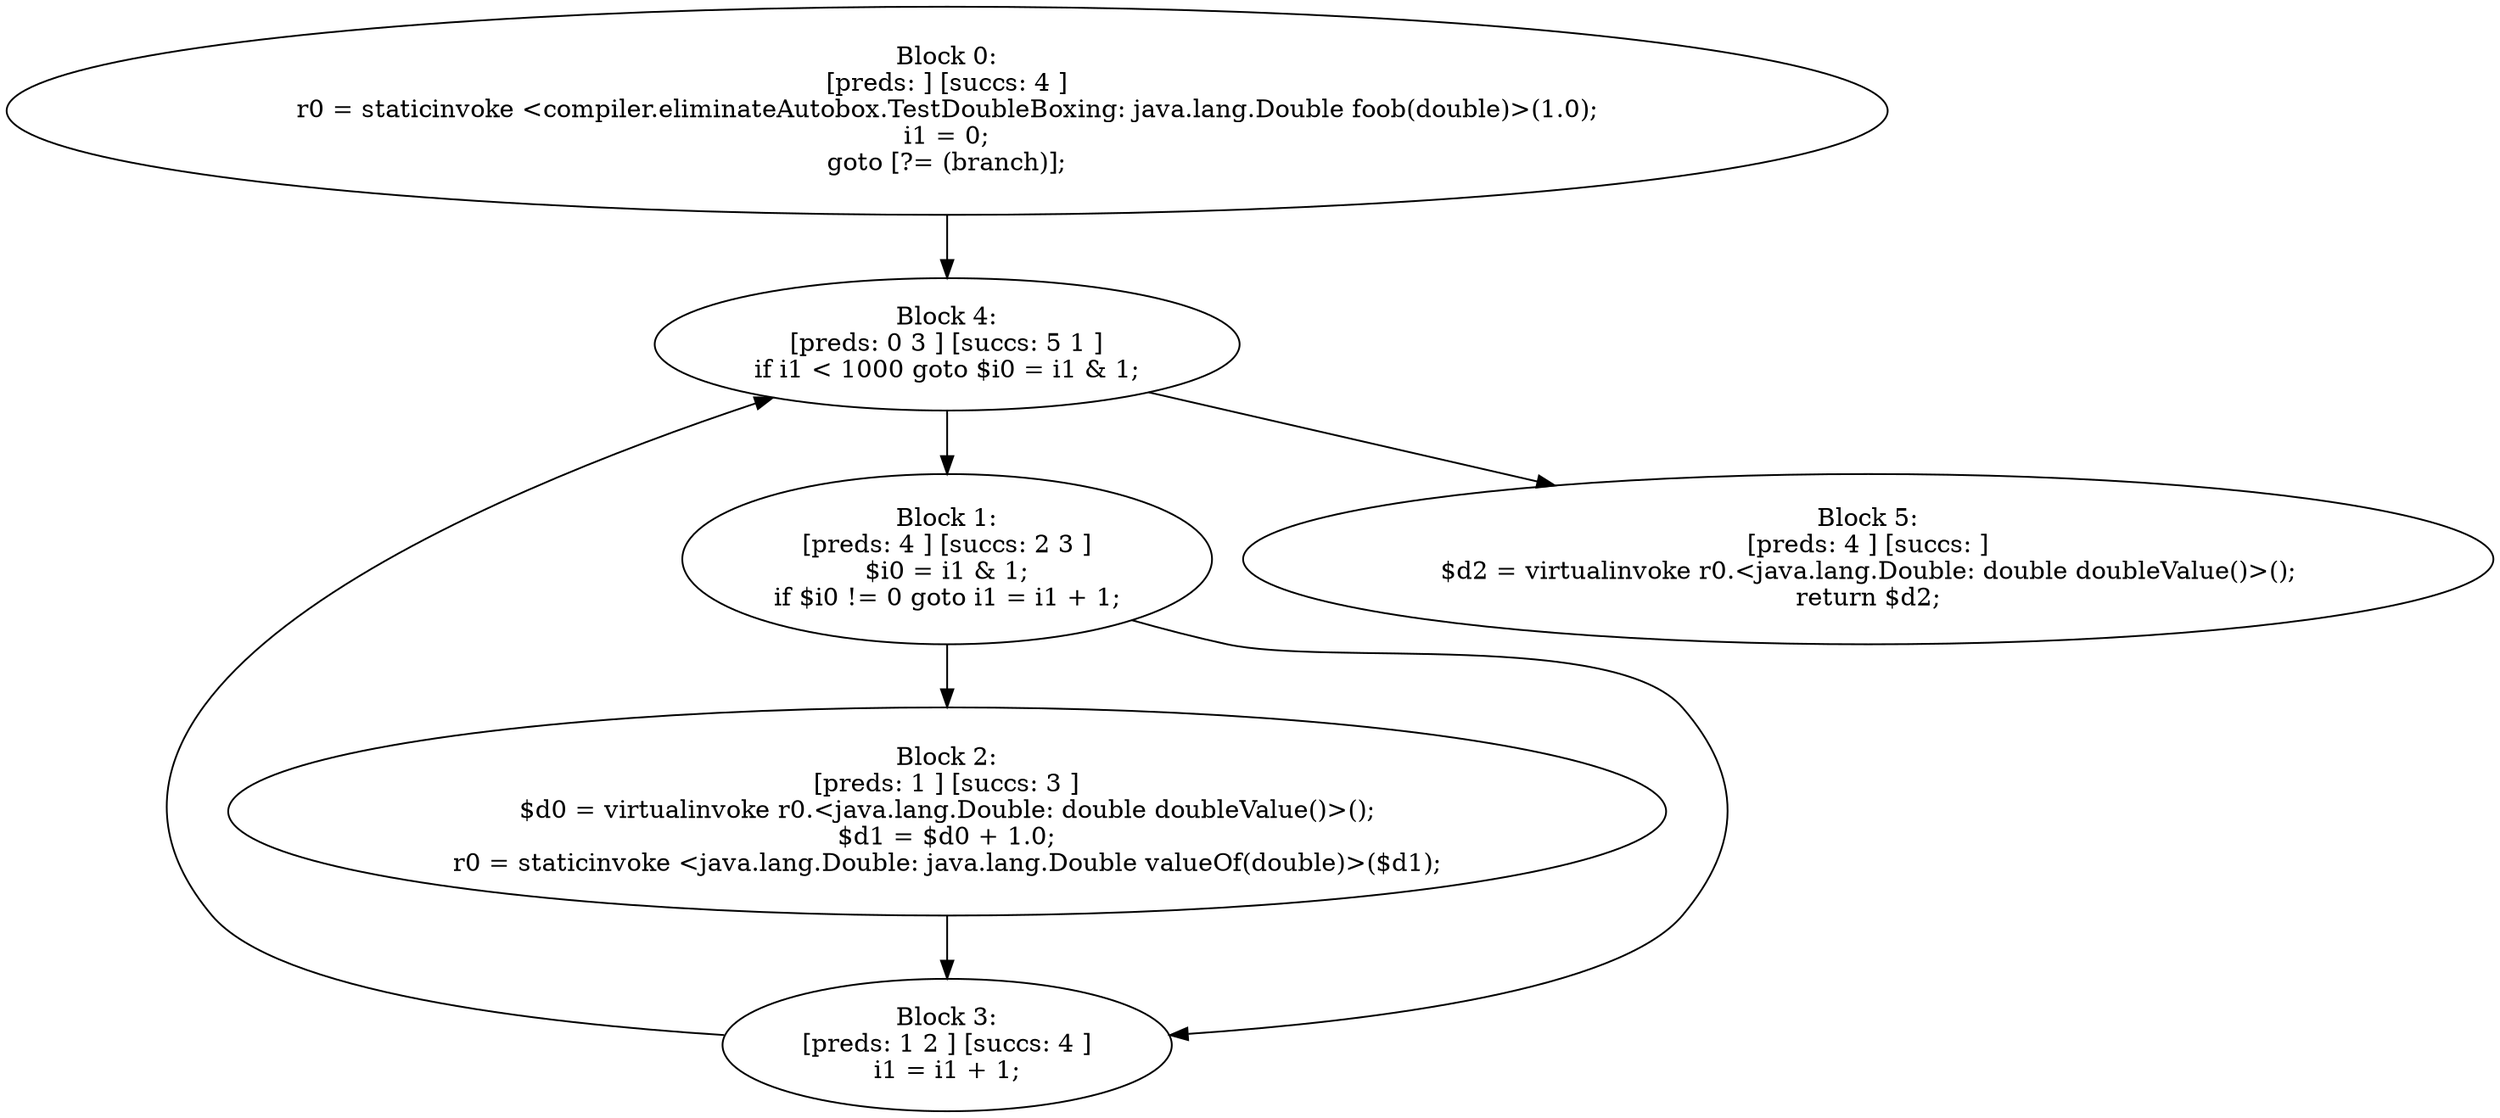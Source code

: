 digraph "unitGraph" {
    "Block 0:
[preds: ] [succs: 4 ]
r0 = staticinvoke <compiler.eliminateAutobox.TestDoubleBoxing: java.lang.Double foob(double)>(1.0);
i1 = 0;
goto [?= (branch)];
"
    "Block 1:
[preds: 4 ] [succs: 2 3 ]
$i0 = i1 & 1;
if $i0 != 0 goto i1 = i1 + 1;
"
    "Block 2:
[preds: 1 ] [succs: 3 ]
$d0 = virtualinvoke r0.<java.lang.Double: double doubleValue()>();
$d1 = $d0 + 1.0;
r0 = staticinvoke <java.lang.Double: java.lang.Double valueOf(double)>($d1);
"
    "Block 3:
[preds: 1 2 ] [succs: 4 ]
i1 = i1 + 1;
"
    "Block 4:
[preds: 0 3 ] [succs: 5 1 ]
if i1 < 1000 goto $i0 = i1 & 1;
"
    "Block 5:
[preds: 4 ] [succs: ]
$d2 = virtualinvoke r0.<java.lang.Double: double doubleValue()>();
return $d2;
"
    "Block 0:
[preds: ] [succs: 4 ]
r0 = staticinvoke <compiler.eliminateAutobox.TestDoubleBoxing: java.lang.Double foob(double)>(1.0);
i1 = 0;
goto [?= (branch)];
"->"Block 4:
[preds: 0 3 ] [succs: 5 1 ]
if i1 < 1000 goto $i0 = i1 & 1;
";
    "Block 1:
[preds: 4 ] [succs: 2 3 ]
$i0 = i1 & 1;
if $i0 != 0 goto i1 = i1 + 1;
"->"Block 2:
[preds: 1 ] [succs: 3 ]
$d0 = virtualinvoke r0.<java.lang.Double: double doubleValue()>();
$d1 = $d0 + 1.0;
r0 = staticinvoke <java.lang.Double: java.lang.Double valueOf(double)>($d1);
";
    "Block 1:
[preds: 4 ] [succs: 2 3 ]
$i0 = i1 & 1;
if $i0 != 0 goto i1 = i1 + 1;
"->"Block 3:
[preds: 1 2 ] [succs: 4 ]
i1 = i1 + 1;
";
    "Block 2:
[preds: 1 ] [succs: 3 ]
$d0 = virtualinvoke r0.<java.lang.Double: double doubleValue()>();
$d1 = $d0 + 1.0;
r0 = staticinvoke <java.lang.Double: java.lang.Double valueOf(double)>($d1);
"->"Block 3:
[preds: 1 2 ] [succs: 4 ]
i1 = i1 + 1;
";
    "Block 3:
[preds: 1 2 ] [succs: 4 ]
i1 = i1 + 1;
"->"Block 4:
[preds: 0 3 ] [succs: 5 1 ]
if i1 < 1000 goto $i0 = i1 & 1;
";
    "Block 4:
[preds: 0 3 ] [succs: 5 1 ]
if i1 < 1000 goto $i0 = i1 & 1;
"->"Block 5:
[preds: 4 ] [succs: ]
$d2 = virtualinvoke r0.<java.lang.Double: double doubleValue()>();
return $d2;
";
    "Block 4:
[preds: 0 3 ] [succs: 5 1 ]
if i1 < 1000 goto $i0 = i1 & 1;
"->"Block 1:
[preds: 4 ] [succs: 2 3 ]
$i0 = i1 & 1;
if $i0 != 0 goto i1 = i1 + 1;
";
}
